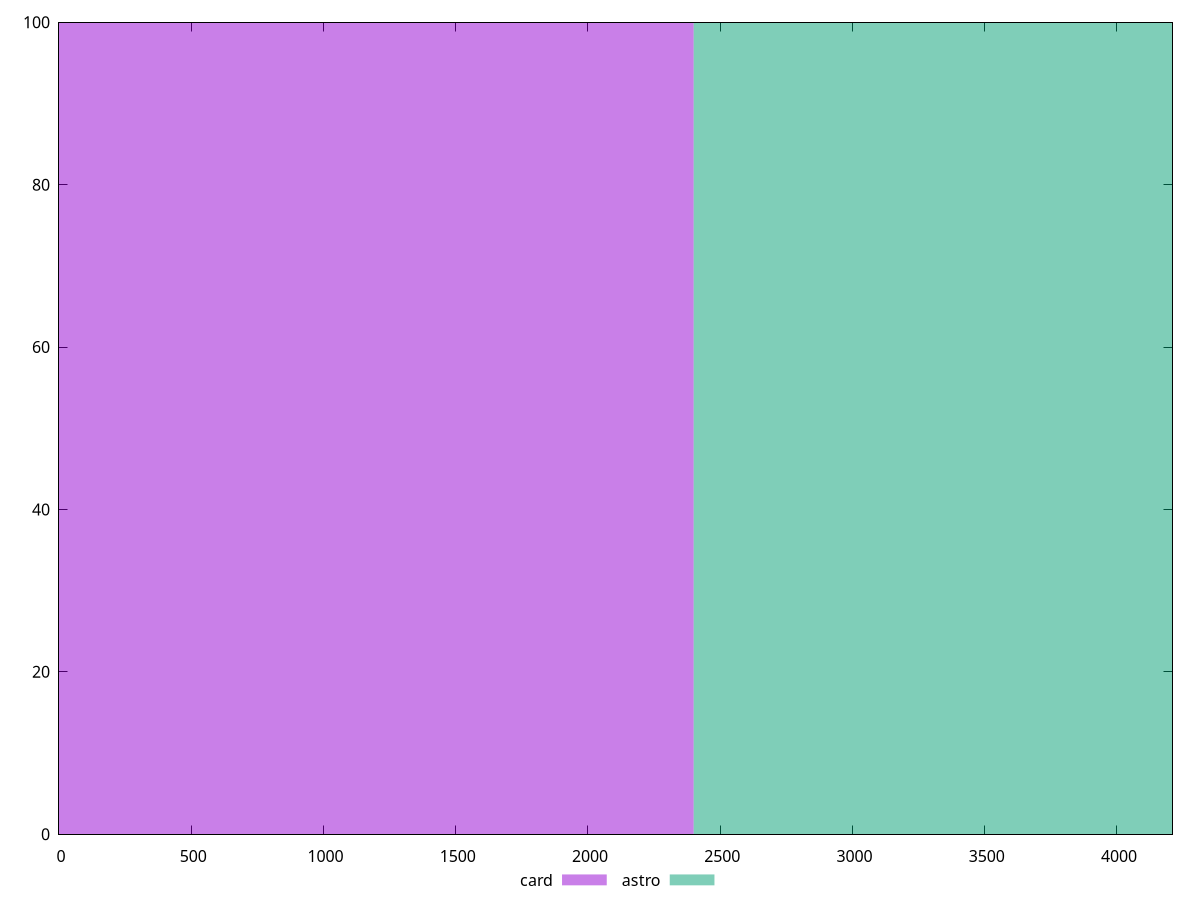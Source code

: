 reset

$card <<EOF
0 100
EOF

$astro <<EOF
4799.371409855071 100
EOF

set key outside below
set boxwidth 4799.371409855071
set xrange [0:4210]
set yrange [0:100]
set trange [0:100]
set style fill transparent solid 0.5 noborder
set terminal svg size 640, 500 enhanced background rgb 'white'
set output "reports/report_00031_2021-02-24T23-18-18.084Z/unused-javascript/comparison/histogram/2_vs_3.svg"

plot $card title "card" with boxes, \
     $astro title "astro" with boxes

reset
